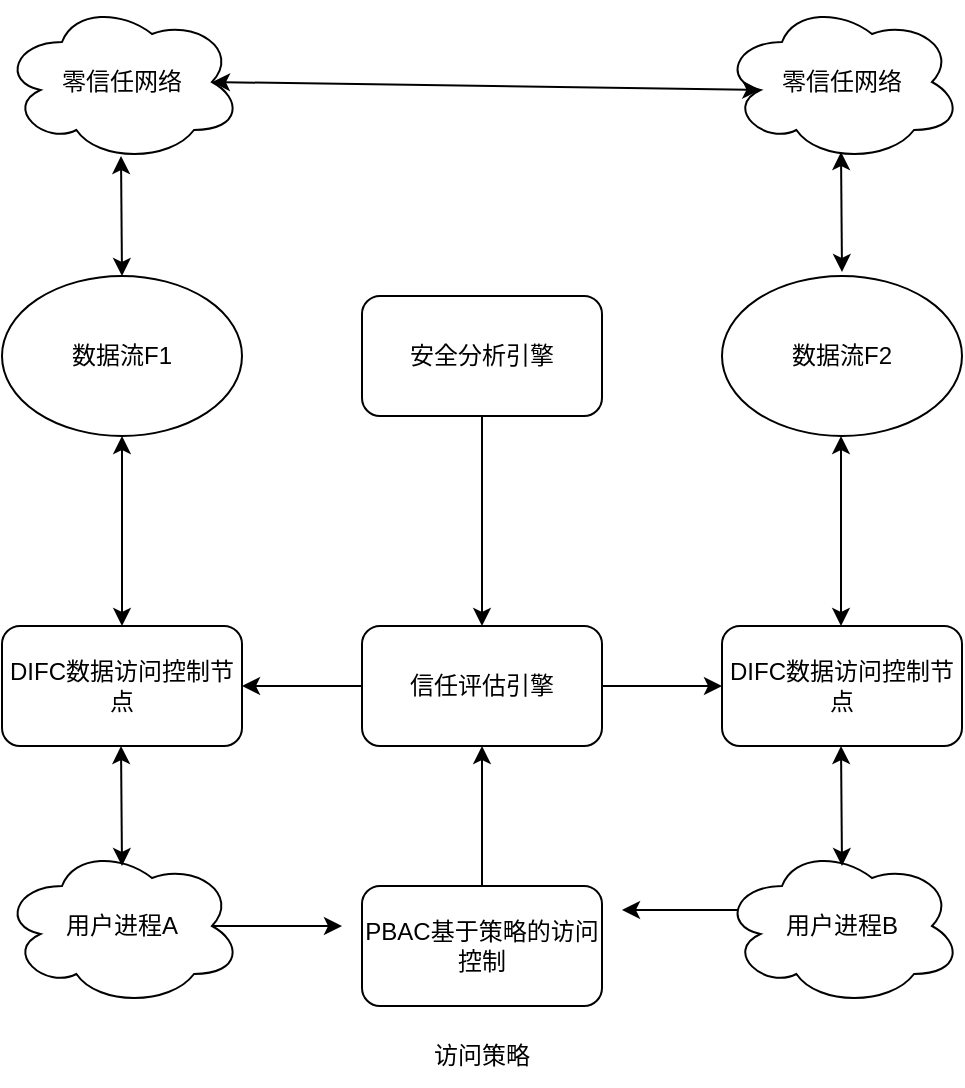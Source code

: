 <mxfile version="20.0.4" type="github">
  <diagram id="QMackaQfXWtLh7NZgC4T" name="Page-1">
    <mxGraphModel dx="946" dy="621" grid="0" gridSize="10" guides="1" tooltips="1" connect="1" arrows="1" fold="1" page="1" pageScale="1" pageWidth="827" pageHeight="1169" math="0" shadow="0">
      <root>
        <mxCell id="0" />
        <mxCell id="1" parent="0" />
        <mxCell id="XsZDXWXORTh2Q_iXp8Mi-2" value="DIFC数据访问控制节点" style="rounded=1;whiteSpace=wrap;html=1;" vertex="1" parent="1">
          <mxGeometry x="160" y="380" width="120" height="60" as="geometry" />
        </mxCell>
        <mxCell id="XsZDXWXORTh2Q_iXp8Mi-9" style="edgeStyle=orthogonalEdgeStyle;rounded=0;orthogonalLoop=1;jettySize=auto;html=1;exitX=0;exitY=0.5;exitDx=0;exitDy=0;" edge="1" parent="1" source="XsZDXWXORTh2Q_iXp8Mi-3" target="XsZDXWXORTh2Q_iXp8Mi-2">
          <mxGeometry relative="1" as="geometry" />
        </mxCell>
        <mxCell id="XsZDXWXORTh2Q_iXp8Mi-10" style="edgeStyle=orthogonalEdgeStyle;rounded=0;orthogonalLoop=1;jettySize=auto;html=1;exitX=1;exitY=0.5;exitDx=0;exitDy=0;" edge="1" parent="1" source="XsZDXWXORTh2Q_iXp8Mi-3" target="XsZDXWXORTh2Q_iXp8Mi-8">
          <mxGeometry relative="1" as="geometry" />
        </mxCell>
        <mxCell id="XsZDXWXORTh2Q_iXp8Mi-3" value="信任评估引擎" style="rounded=1;whiteSpace=wrap;html=1;" vertex="1" parent="1">
          <mxGeometry x="340" y="380" width="120" height="60" as="geometry" />
        </mxCell>
        <mxCell id="XsZDXWXORTh2Q_iXp8Mi-25" style="edgeStyle=orthogonalEdgeStyle;rounded=0;orthogonalLoop=1;jettySize=auto;html=1;exitX=0.5;exitY=0;exitDx=0;exitDy=0;entryX=0.5;entryY=1;entryDx=0;entryDy=0;" edge="1" parent="1" source="XsZDXWXORTh2Q_iXp8Mi-4" target="XsZDXWXORTh2Q_iXp8Mi-3">
          <mxGeometry relative="1" as="geometry" />
        </mxCell>
        <mxCell id="XsZDXWXORTh2Q_iXp8Mi-4" value="PBAC基于策略的访问控制" style="rounded=1;whiteSpace=wrap;html=1;" vertex="1" parent="1">
          <mxGeometry x="340" y="510" width="120" height="60" as="geometry" />
        </mxCell>
        <mxCell id="XsZDXWXORTh2Q_iXp8Mi-6" value="访问策略" style="text;html=1;strokeColor=none;fillColor=none;align=center;verticalAlign=middle;whiteSpace=wrap;rounded=0;" vertex="1" parent="1">
          <mxGeometry x="370" y="580" width="60" height="30" as="geometry" />
        </mxCell>
        <mxCell id="XsZDXWXORTh2Q_iXp8Mi-8" value="DIFC数据访问控制节点" style="rounded=1;whiteSpace=wrap;html=1;" vertex="1" parent="1">
          <mxGeometry x="520" y="380" width="120" height="60" as="geometry" />
        </mxCell>
        <mxCell id="XsZDXWXORTh2Q_iXp8Mi-26" style="edgeStyle=orthogonalEdgeStyle;rounded=0;orthogonalLoop=1;jettySize=auto;html=1;exitX=0.875;exitY=0.5;exitDx=0;exitDy=0;exitPerimeter=0;" edge="1" parent="1" source="XsZDXWXORTh2Q_iXp8Mi-12">
          <mxGeometry relative="1" as="geometry">
            <mxPoint x="330" y="530" as="targetPoint" />
          </mxGeometry>
        </mxCell>
        <mxCell id="XsZDXWXORTh2Q_iXp8Mi-12" value="用户进程A" style="ellipse;shape=cloud;whiteSpace=wrap;html=1;" vertex="1" parent="1">
          <mxGeometry x="160" y="490" width="120" height="80" as="geometry" />
        </mxCell>
        <mxCell id="XsZDXWXORTh2Q_iXp8Mi-27" style="edgeStyle=orthogonalEdgeStyle;rounded=0;orthogonalLoop=1;jettySize=auto;html=1;exitX=0.07;exitY=0.4;exitDx=0;exitDy=0;exitPerimeter=0;" edge="1" parent="1" source="XsZDXWXORTh2Q_iXp8Mi-13">
          <mxGeometry relative="1" as="geometry">
            <mxPoint x="470" y="522" as="targetPoint" />
          </mxGeometry>
        </mxCell>
        <mxCell id="XsZDXWXORTh2Q_iXp8Mi-13" value="用户进程B" style="ellipse;shape=cloud;whiteSpace=wrap;html=1;" vertex="1" parent="1">
          <mxGeometry x="520" y="490" width="120" height="80" as="geometry" />
        </mxCell>
        <mxCell id="XsZDXWXORTh2Q_iXp8Mi-28" style="edgeStyle=orthogonalEdgeStyle;rounded=0;orthogonalLoop=1;jettySize=auto;html=1;exitX=0.5;exitY=1;exitDx=0;exitDy=0;entryX=0.5;entryY=0;entryDx=0;entryDy=0;" edge="1" parent="1" source="XsZDXWXORTh2Q_iXp8Mi-16" target="XsZDXWXORTh2Q_iXp8Mi-3">
          <mxGeometry relative="1" as="geometry" />
        </mxCell>
        <mxCell id="XsZDXWXORTh2Q_iXp8Mi-16" value="安全分析引擎" style="rounded=1;whiteSpace=wrap;html=1;" vertex="1" parent="1">
          <mxGeometry x="340" y="215" width="120" height="60" as="geometry" />
        </mxCell>
        <mxCell id="XsZDXWXORTh2Q_iXp8Mi-18" value="数据流F1" style="ellipse;whiteSpace=wrap;html=1;" vertex="1" parent="1">
          <mxGeometry x="160" y="205" width="120" height="80" as="geometry" />
        </mxCell>
        <mxCell id="XsZDXWXORTh2Q_iXp8Mi-20" value="数据流F2" style="ellipse;whiteSpace=wrap;html=1;" vertex="1" parent="1">
          <mxGeometry x="520" y="205" width="120" height="80" as="geometry" />
        </mxCell>
        <mxCell id="XsZDXWXORTh2Q_iXp8Mi-29" value="" style="endArrow=classic;startArrow=classic;html=1;rounded=0;exitX=0.5;exitY=0;exitDx=0;exitDy=0;entryX=0.5;entryY=1;entryDx=0;entryDy=0;" edge="1" parent="1" source="XsZDXWXORTh2Q_iXp8Mi-2" target="XsZDXWXORTh2Q_iXp8Mi-18">
          <mxGeometry width="50" height="50" relative="1" as="geometry">
            <mxPoint x="230" y="335" as="sourcePoint" />
            <mxPoint x="280" y="285" as="targetPoint" />
          </mxGeometry>
        </mxCell>
        <mxCell id="XsZDXWXORTh2Q_iXp8Mi-30" value="" style="endArrow=classic;startArrow=classic;html=1;rounded=0;entryX=0.5;entryY=1;entryDx=0;entryDy=0;" edge="1" parent="1">
          <mxGeometry width="50" height="50" relative="1" as="geometry">
            <mxPoint x="220" y="500" as="sourcePoint" />
            <mxPoint x="219.5" y="440" as="targetPoint" />
          </mxGeometry>
        </mxCell>
        <mxCell id="XsZDXWXORTh2Q_iXp8Mi-31" value="" style="endArrow=classic;startArrow=classic;html=1;rounded=0;entryX=0.5;entryY=1;entryDx=0;entryDy=0;" edge="1" parent="1">
          <mxGeometry width="50" height="50" relative="1" as="geometry">
            <mxPoint x="580" y="500" as="sourcePoint" />
            <mxPoint x="579.5" y="440" as="targetPoint" />
          </mxGeometry>
        </mxCell>
        <mxCell id="XsZDXWXORTh2Q_iXp8Mi-32" value="" style="endArrow=classic;startArrow=classic;html=1;rounded=0;exitX=0.5;exitY=0;exitDx=0;exitDy=0;entryX=0.5;entryY=1;entryDx=0;entryDy=0;" edge="1" parent="1">
          <mxGeometry width="50" height="50" relative="1" as="geometry">
            <mxPoint x="579.5" y="380" as="sourcePoint" />
            <mxPoint x="579.5" y="285" as="targetPoint" />
          </mxGeometry>
        </mxCell>
        <mxCell id="XsZDXWXORTh2Q_iXp8Mi-35" value="零信任网络" style="ellipse;shape=cloud;whiteSpace=wrap;html=1;" vertex="1" parent="1">
          <mxGeometry x="160" y="68" width="120" height="80" as="geometry" />
        </mxCell>
        <mxCell id="XsZDXWXORTh2Q_iXp8Mi-36" value="零信任网络" style="ellipse;shape=cloud;whiteSpace=wrap;html=1;" vertex="1" parent="1">
          <mxGeometry x="520" y="68" width="120" height="80" as="geometry" />
        </mxCell>
        <mxCell id="XsZDXWXORTh2Q_iXp8Mi-38" value="" style="endArrow=classic;startArrow=classic;html=1;rounded=0;entryX=0.5;entryY=1;entryDx=0;entryDy=0;" edge="1" parent="1">
          <mxGeometry width="50" height="50" relative="1" as="geometry">
            <mxPoint x="220" y="205" as="sourcePoint" />
            <mxPoint x="219.5" y="145" as="targetPoint" />
          </mxGeometry>
        </mxCell>
        <mxCell id="XsZDXWXORTh2Q_iXp8Mi-39" value="" style="endArrow=classic;startArrow=classic;html=1;rounded=0;entryX=0.5;entryY=1;entryDx=0;entryDy=0;" edge="1" parent="1">
          <mxGeometry width="50" height="50" relative="1" as="geometry">
            <mxPoint x="580" y="203" as="sourcePoint" />
            <mxPoint x="579.5" y="143" as="targetPoint" />
          </mxGeometry>
        </mxCell>
        <mxCell id="XsZDXWXORTh2Q_iXp8Mi-40" value="" style="endArrow=classic;startArrow=classic;html=1;rounded=0;exitX=0.875;exitY=0.5;exitDx=0;exitDy=0;exitPerimeter=0;entryX=0.16;entryY=0.55;entryDx=0;entryDy=0;entryPerimeter=0;" edge="1" parent="1" source="XsZDXWXORTh2Q_iXp8Mi-35" target="XsZDXWXORTh2Q_iXp8Mi-36">
          <mxGeometry width="50" height="50" relative="1" as="geometry">
            <mxPoint x="381" y="131" as="sourcePoint" />
            <mxPoint x="431" y="81" as="targetPoint" />
          </mxGeometry>
        </mxCell>
      </root>
    </mxGraphModel>
  </diagram>
</mxfile>
